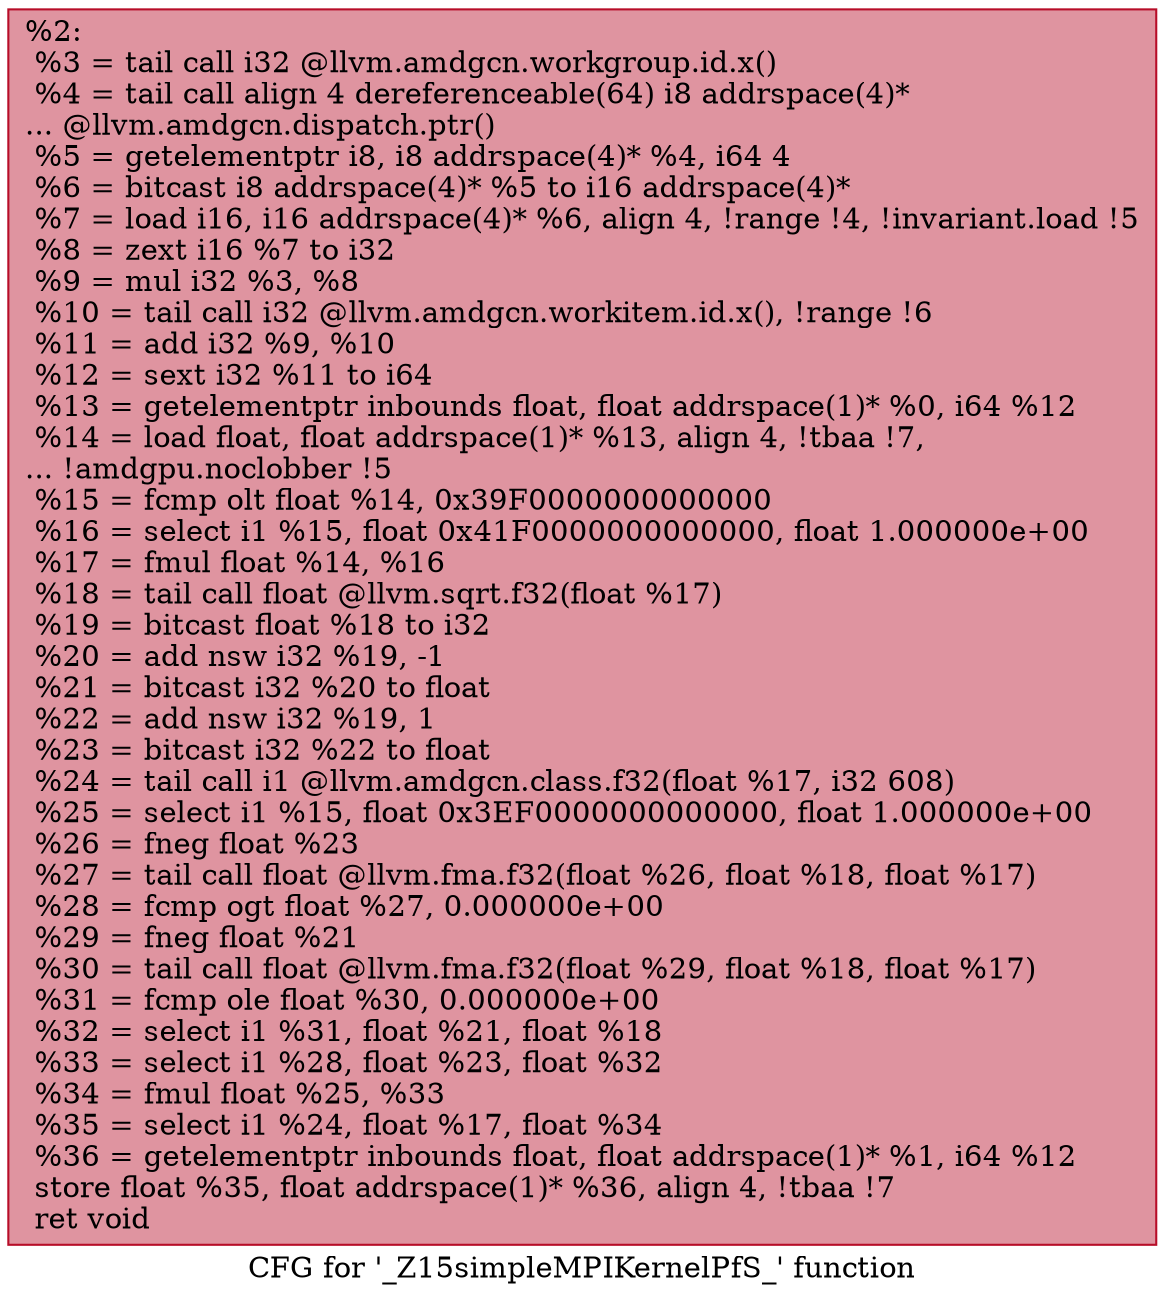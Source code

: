 digraph "CFG for '_Z15simpleMPIKernelPfS_' function" {
	label="CFG for '_Z15simpleMPIKernelPfS_' function";

	Node0x5ca2460 [shape=record,color="#b70d28ff", style=filled, fillcolor="#b70d2870",label="{%2:\l  %3 = tail call i32 @llvm.amdgcn.workgroup.id.x()\l  %4 = tail call align 4 dereferenceable(64) i8 addrspace(4)*\l... @llvm.amdgcn.dispatch.ptr()\l  %5 = getelementptr i8, i8 addrspace(4)* %4, i64 4\l  %6 = bitcast i8 addrspace(4)* %5 to i16 addrspace(4)*\l  %7 = load i16, i16 addrspace(4)* %6, align 4, !range !4, !invariant.load !5\l  %8 = zext i16 %7 to i32\l  %9 = mul i32 %3, %8\l  %10 = tail call i32 @llvm.amdgcn.workitem.id.x(), !range !6\l  %11 = add i32 %9, %10\l  %12 = sext i32 %11 to i64\l  %13 = getelementptr inbounds float, float addrspace(1)* %0, i64 %12\l  %14 = load float, float addrspace(1)* %13, align 4, !tbaa !7,\l... !amdgpu.noclobber !5\l  %15 = fcmp olt float %14, 0x39F0000000000000\l  %16 = select i1 %15, float 0x41F0000000000000, float 1.000000e+00\l  %17 = fmul float %14, %16\l  %18 = tail call float @llvm.sqrt.f32(float %17)\l  %19 = bitcast float %18 to i32\l  %20 = add nsw i32 %19, -1\l  %21 = bitcast i32 %20 to float\l  %22 = add nsw i32 %19, 1\l  %23 = bitcast i32 %22 to float\l  %24 = tail call i1 @llvm.amdgcn.class.f32(float %17, i32 608)\l  %25 = select i1 %15, float 0x3EF0000000000000, float 1.000000e+00\l  %26 = fneg float %23\l  %27 = tail call float @llvm.fma.f32(float %26, float %18, float %17)\l  %28 = fcmp ogt float %27, 0.000000e+00\l  %29 = fneg float %21\l  %30 = tail call float @llvm.fma.f32(float %29, float %18, float %17)\l  %31 = fcmp ole float %30, 0.000000e+00\l  %32 = select i1 %31, float %21, float %18\l  %33 = select i1 %28, float %23, float %32\l  %34 = fmul float %25, %33\l  %35 = select i1 %24, float %17, float %34\l  %36 = getelementptr inbounds float, float addrspace(1)* %1, i64 %12\l  store float %35, float addrspace(1)* %36, align 4, !tbaa !7\l  ret void\l}"];
}
